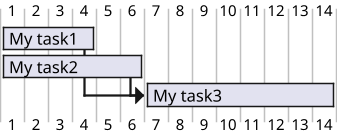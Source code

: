 {
  "sha1": "8l3yw0azyi6o84izf8rgxowkq2vcg2x",
  "insertion": {
    "when": "2024-05-30T20:48:21.442Z",
    "url": "http://forum.plantuml.net/6959/ability-to-set-scale-2-for-gantt-charts",
    "user": "plantuml@gmail.com"
  }
}
@startgantt
scale 1.5
[My task1] as [TASK1] lasts 4 days
[My task2] as [TASK2] lasts 6 days
[My task3] as [TASK3] lasts 8 days

' This means that TASK3 starts after TASK1's end
[TASK3] starts at [TASK1]'s end
[TASK3] starts at [TASK2]'s end
@endgantt
